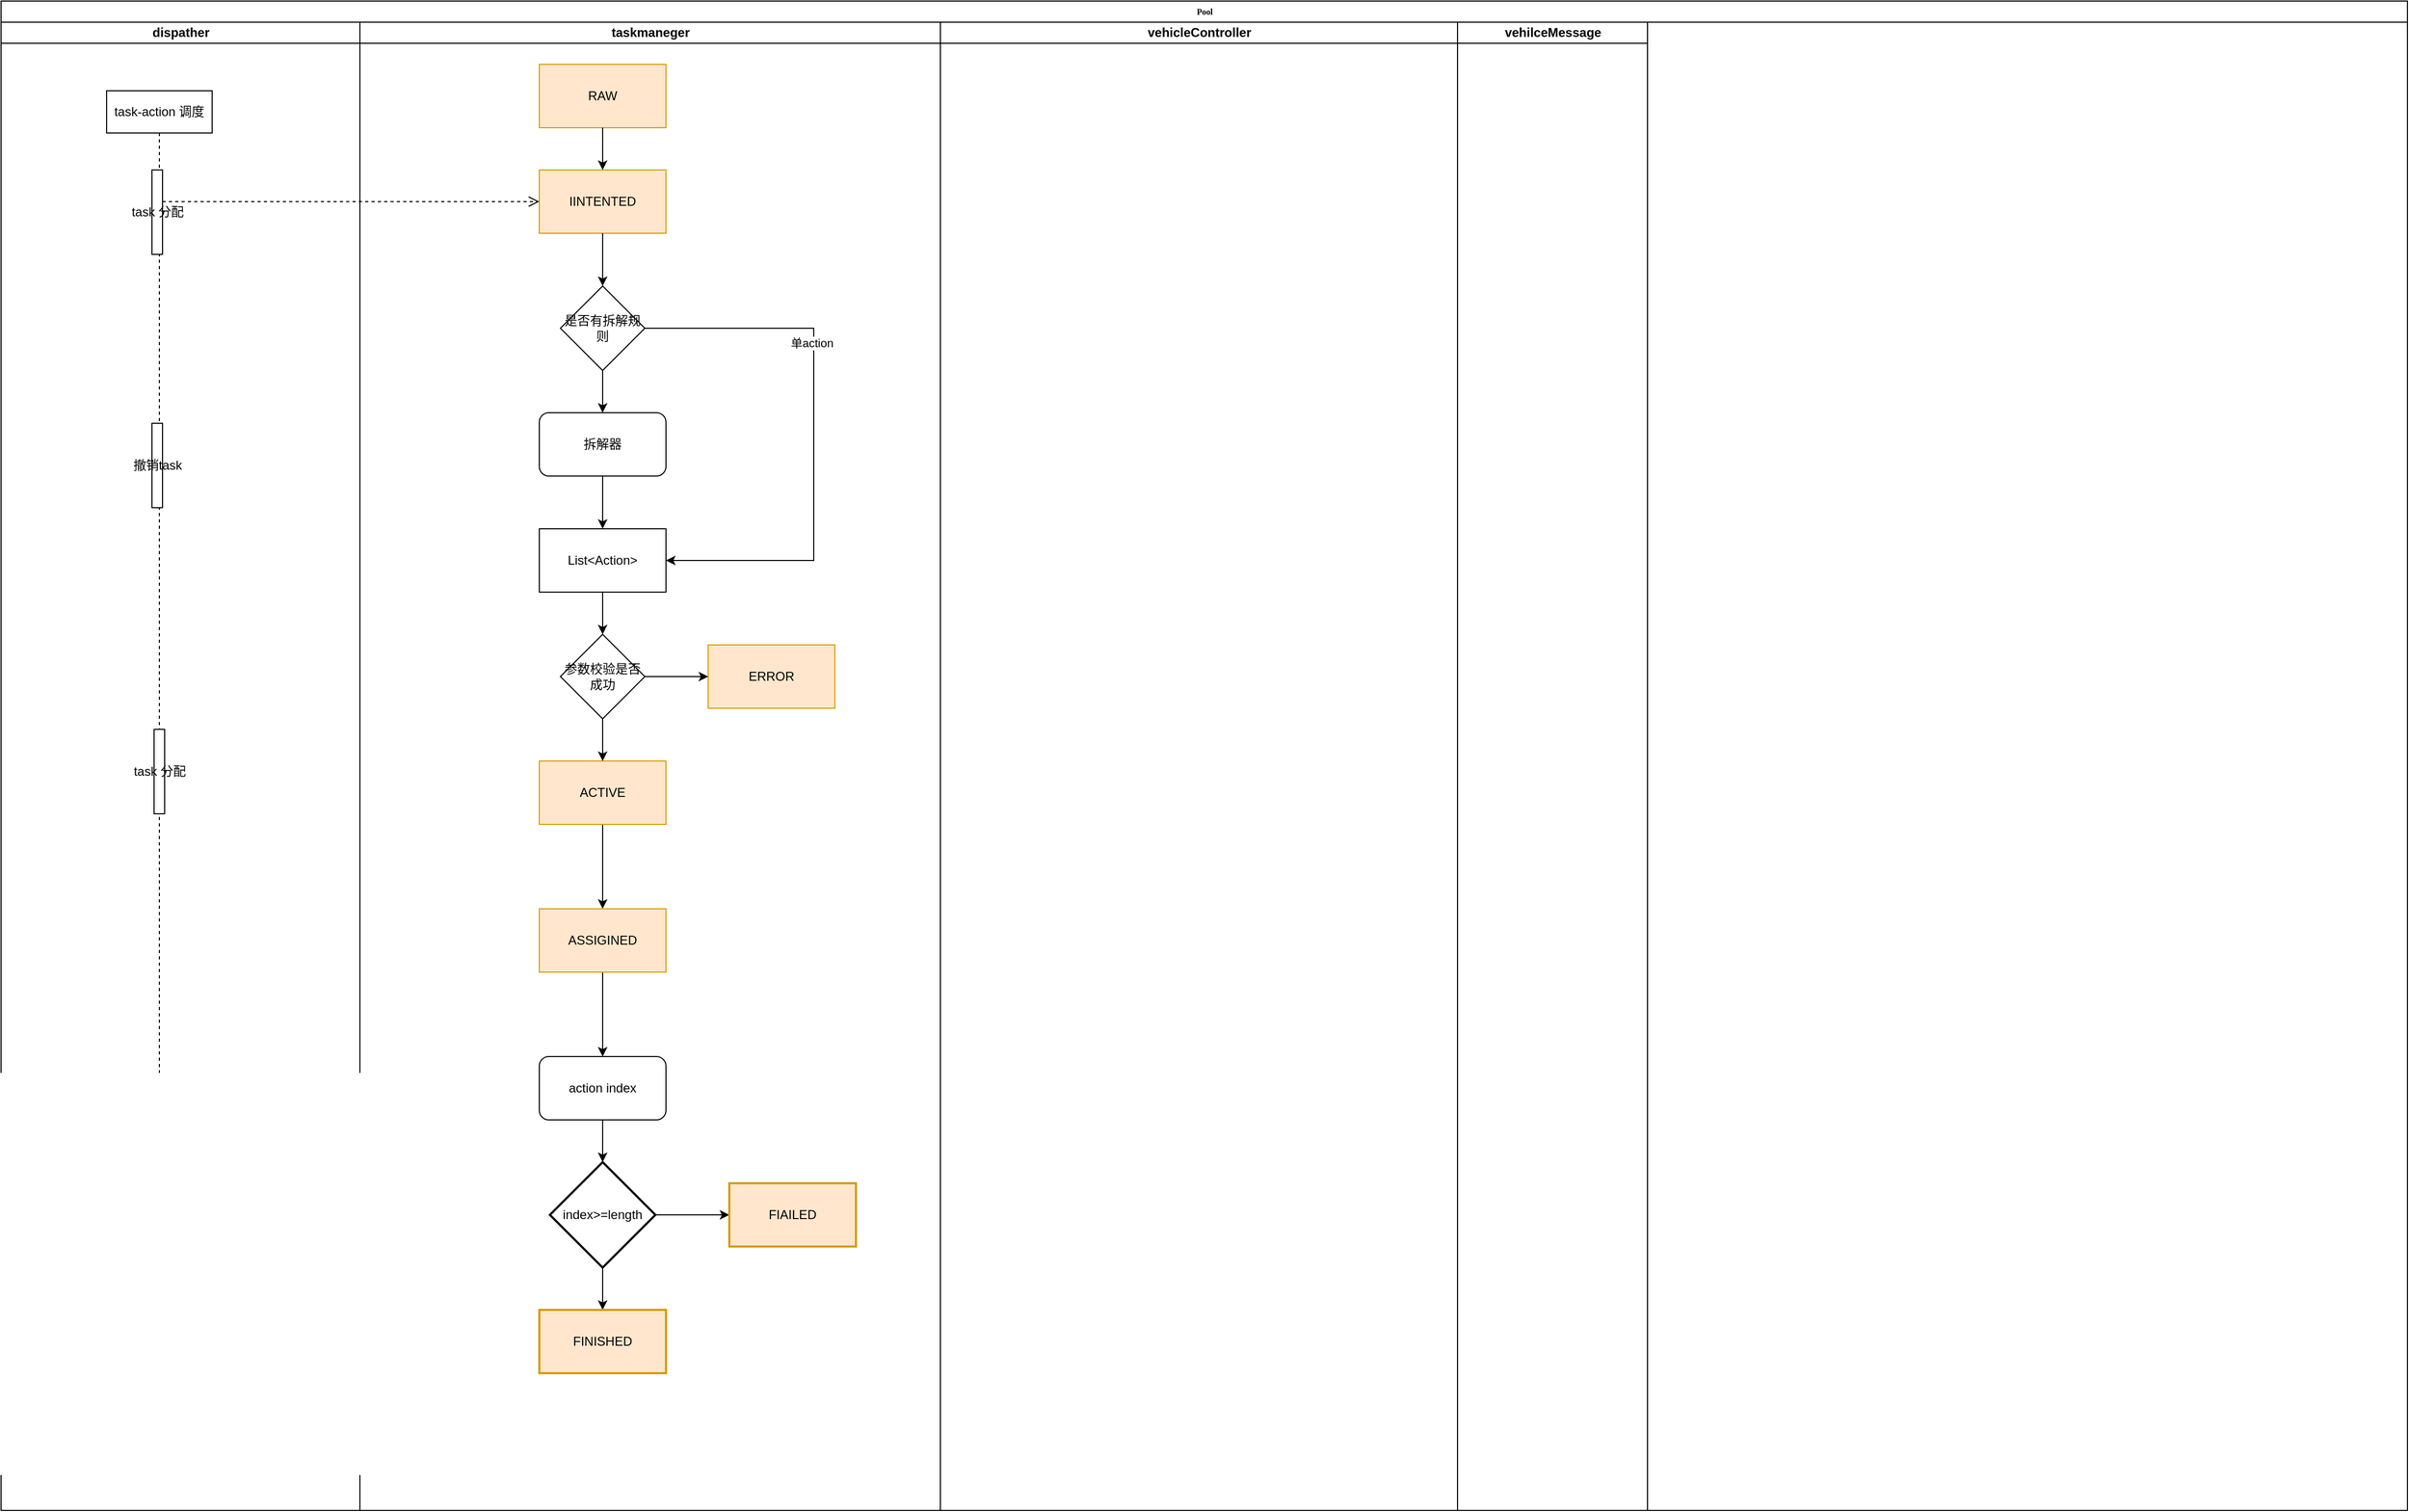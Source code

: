 <mxfile version="21.3.0" type="github">
  <diagram name="Page-1" id="74e2e168-ea6b-b213-b513-2b3c1d86103e">
    <mxGraphModel dx="2083" dy="1159" grid="1" gridSize="10" guides="1" tooltips="1" connect="1" arrows="1" fold="1" page="1" pageScale="1" pageWidth="1100" pageHeight="850" background="none" math="0" shadow="0">
      <root>
        <mxCell id="0" />
        <mxCell id="1" parent="0" />
        <mxCell id="77e6c97f196da883-1" value="Pool" style="swimlane;html=1;childLayout=stackLayout;startSize=20;rounded=0;shadow=0;labelBackgroundColor=none;strokeWidth=1;fontFamily=Verdana;fontSize=8;align=center;" parent="1" vertex="1">
          <mxGeometry x="70" y="40" width="2280" height="1430" as="geometry" />
        </mxCell>
        <mxCell id="77e6c97f196da883-2" value="dispather" style="swimlane;html=1;startSize=20;" parent="77e6c97f196da883-1" vertex="1">
          <mxGeometry y="20" width="340" height="1410" as="geometry" />
        </mxCell>
        <mxCell id="TZnVQ1YvP92Jc1uxTdFt-39" value="task-action 调度" style="shape=umlLifeline;perimeter=lifelinePerimeter;whiteSpace=wrap;html=1;container=1;dropTarget=0;collapsible=0;recursiveResize=0;outlineConnect=0;portConstraint=eastwest;newEdgeStyle={&quot;edgeStyle&quot;:&quot;elbowEdgeStyle&quot;,&quot;elbow&quot;:&quot;vertical&quot;,&quot;curved&quot;:0,&quot;rounded&quot;:0};" vertex="1" parent="77e6c97f196da883-2">
          <mxGeometry x="100" y="65" width="100" height="1005" as="geometry" />
        </mxCell>
        <mxCell id="TZnVQ1YvP92Jc1uxTdFt-40" value="task 分配" style="html=1;points=[];perimeter=orthogonalPerimeter;outlineConnect=0;targetShapes=umlLifeline;portConstraint=eastwest;newEdgeStyle={&quot;edgeStyle&quot;:&quot;elbowEdgeStyle&quot;,&quot;elbow&quot;:&quot;vertical&quot;,&quot;curved&quot;:0,&quot;rounded&quot;:0};" vertex="1" parent="TZnVQ1YvP92Jc1uxTdFt-39">
          <mxGeometry x="43" y="75" width="10" height="80" as="geometry" />
        </mxCell>
        <mxCell id="TZnVQ1YvP92Jc1uxTdFt-43" value="task 分配" style="html=1;points=[];perimeter=orthogonalPerimeter;outlineConnect=0;targetShapes=umlLifeline;portConstraint=eastwest;newEdgeStyle={&quot;edgeStyle&quot;:&quot;elbowEdgeStyle&quot;,&quot;elbow&quot;:&quot;vertical&quot;,&quot;curved&quot;:0,&quot;rounded&quot;:0};" vertex="1" parent="TZnVQ1YvP92Jc1uxTdFt-39">
          <mxGeometry x="45" y="605" width="10" height="80" as="geometry" />
        </mxCell>
        <mxCell id="TZnVQ1YvP92Jc1uxTdFt-44" value="撤销task" style="html=1;points=[];perimeter=orthogonalPerimeter;outlineConnect=0;targetShapes=umlLifeline;portConstraint=eastwest;newEdgeStyle={&quot;edgeStyle&quot;:&quot;elbowEdgeStyle&quot;,&quot;elbow&quot;:&quot;vertical&quot;,&quot;curved&quot;:0,&quot;rounded&quot;:0};" vertex="1" parent="TZnVQ1YvP92Jc1uxTdFt-39">
          <mxGeometry x="43" y="315" width="10" height="80" as="geometry" />
        </mxCell>
        <mxCell id="77e6c97f196da883-3" value="taskmaneger" style="swimlane;html=1;startSize=20;" parent="77e6c97f196da883-1" vertex="1">
          <mxGeometry x="340" y="20" width="550" height="1410" as="geometry" />
        </mxCell>
        <mxCell id="TZnVQ1YvP92Jc1uxTdFt-1" value="RAW" style="whiteSpace=wrap;html=1;fillColor=#ffe6cc;strokeColor=#d79b00;" vertex="1" parent="77e6c97f196da883-3">
          <mxGeometry x="170" y="40" width="120" height="60" as="geometry" />
        </mxCell>
        <mxCell id="TZnVQ1YvP92Jc1uxTdFt-2" value="IINTENTED" style="whiteSpace=wrap;html=1;fillColor=#ffe6cc;strokeColor=#d79b00;" vertex="1" parent="77e6c97f196da883-3">
          <mxGeometry x="170" y="140" width="120" height="60" as="geometry" />
        </mxCell>
        <mxCell id="TZnVQ1YvP92Jc1uxTdFt-3" value="" style="edgeStyle=orthogonalEdgeStyle;rounded=0;orthogonalLoop=1;jettySize=auto;html=1;" edge="1" parent="77e6c97f196da883-3" source="TZnVQ1YvP92Jc1uxTdFt-1" target="TZnVQ1YvP92Jc1uxTdFt-2">
          <mxGeometry relative="1" as="geometry" />
        </mxCell>
        <mxCell id="TZnVQ1YvP92Jc1uxTdFt-46" value="" style="edgeStyle=orthogonalEdgeStyle;rounded=0;orthogonalLoop=1;jettySize=auto;html=1;" edge="1" parent="77e6c97f196da883-3" source="TZnVQ1YvP92Jc1uxTdFt-4" target="TZnVQ1YvP92Jc1uxTdFt-45">
          <mxGeometry relative="1" as="geometry" />
        </mxCell>
        <mxCell id="TZnVQ1YvP92Jc1uxTdFt-4" value="ACTIVE" style="whiteSpace=wrap;html=1;fillColor=#ffe6cc;strokeColor=#d79b00;" vertex="1" parent="77e6c97f196da883-3">
          <mxGeometry x="170" y="700" width="120" height="60" as="geometry" />
        </mxCell>
        <mxCell id="TZnVQ1YvP92Jc1uxTdFt-6" value="ERROR" style="whiteSpace=wrap;html=1;fillColor=#ffe6cc;strokeColor=#d79b00;" vertex="1" parent="77e6c97f196da883-3">
          <mxGeometry x="330" y="590" width="120" height="60" as="geometry" />
        </mxCell>
        <mxCell id="TZnVQ1YvP92Jc1uxTdFt-10" value="是否有拆解规则" style="rhombus;whiteSpace=wrap;html=1;" vertex="1" parent="77e6c97f196da883-3">
          <mxGeometry x="190" y="250" width="80" height="80" as="geometry" />
        </mxCell>
        <mxCell id="TZnVQ1YvP92Jc1uxTdFt-15" value="" style="edgeStyle=orthogonalEdgeStyle;rounded=0;orthogonalLoop=1;jettySize=auto;html=1;" edge="1" parent="77e6c97f196da883-3" source="TZnVQ1YvP92Jc1uxTdFt-2" target="TZnVQ1YvP92Jc1uxTdFt-10">
          <mxGeometry relative="1" as="geometry" />
        </mxCell>
        <mxCell id="TZnVQ1YvP92Jc1uxTdFt-16" value="拆解器" style="whiteSpace=wrap;html=1;rounded=1;" vertex="1" parent="77e6c97f196da883-3">
          <mxGeometry x="170" y="370" width="120" height="60" as="geometry" />
        </mxCell>
        <mxCell id="TZnVQ1YvP92Jc1uxTdFt-17" value="" style="edgeStyle=orthogonalEdgeStyle;rounded=0;orthogonalLoop=1;jettySize=auto;html=1;" edge="1" parent="77e6c97f196da883-3" source="TZnVQ1YvP92Jc1uxTdFt-10" target="TZnVQ1YvP92Jc1uxTdFt-16">
          <mxGeometry relative="1" as="geometry" />
        </mxCell>
        <mxCell id="TZnVQ1YvP92Jc1uxTdFt-21" value="List&amp;lt;Action&amp;gt;" style="whiteSpace=wrap;html=1;" vertex="1" parent="77e6c97f196da883-3">
          <mxGeometry x="170" y="480" width="120" height="60" as="geometry" />
        </mxCell>
        <mxCell id="TZnVQ1YvP92Jc1uxTdFt-22" value="" style="edgeStyle=orthogonalEdgeStyle;rounded=0;orthogonalLoop=1;jettySize=auto;html=1;" edge="1" parent="77e6c97f196da883-3" source="TZnVQ1YvP92Jc1uxTdFt-10" target="TZnVQ1YvP92Jc1uxTdFt-21">
          <mxGeometry relative="1" as="geometry">
            <Array as="points">
              <mxPoint x="430" y="290" />
              <mxPoint x="430" y="510" />
            </Array>
          </mxGeometry>
        </mxCell>
        <mxCell id="TZnVQ1YvP92Jc1uxTdFt-23" value="单action" style="edgeLabel;html=1;align=center;verticalAlign=middle;resizable=0;points=[];" vertex="1" connectable="0" parent="TZnVQ1YvP92Jc1uxTdFt-22">
          <mxGeometry x="-0.333" y="-2" relative="1" as="geometry">
            <mxPoint as="offset" />
          </mxGeometry>
        </mxCell>
        <mxCell id="TZnVQ1YvP92Jc1uxTdFt-29" value="" style="edgeStyle=orthogonalEdgeStyle;rounded=0;orthogonalLoop=1;jettySize=auto;html=1;" edge="1" parent="77e6c97f196da883-3" source="TZnVQ1YvP92Jc1uxTdFt-16" target="TZnVQ1YvP92Jc1uxTdFt-21">
          <mxGeometry relative="1" as="geometry" />
        </mxCell>
        <mxCell id="TZnVQ1YvP92Jc1uxTdFt-28" style="edgeStyle=orthogonalEdgeStyle;rounded=0;orthogonalLoop=1;jettySize=auto;html=1;exitX=0.5;exitY=1;exitDx=0;exitDy=0;" edge="1" parent="77e6c97f196da883-3" source="TZnVQ1YvP92Jc1uxTdFt-21" target="TZnVQ1YvP92Jc1uxTdFt-21">
          <mxGeometry relative="1" as="geometry" />
        </mxCell>
        <mxCell id="TZnVQ1YvP92Jc1uxTdFt-34" value="" style="edgeStyle=orthogonalEdgeStyle;rounded=0;orthogonalLoop=1;jettySize=auto;html=1;" edge="1" parent="77e6c97f196da883-3" source="TZnVQ1YvP92Jc1uxTdFt-32" target="TZnVQ1YvP92Jc1uxTdFt-4">
          <mxGeometry relative="1" as="geometry" />
        </mxCell>
        <mxCell id="TZnVQ1YvP92Jc1uxTdFt-35" value="" style="edgeStyle=orthogonalEdgeStyle;rounded=0;orthogonalLoop=1;jettySize=auto;html=1;" edge="1" parent="77e6c97f196da883-3" source="TZnVQ1YvP92Jc1uxTdFt-32" target="TZnVQ1YvP92Jc1uxTdFt-6">
          <mxGeometry relative="1" as="geometry" />
        </mxCell>
        <mxCell id="TZnVQ1YvP92Jc1uxTdFt-32" value="参数校验是否成功" style="rhombus;whiteSpace=wrap;html=1;" vertex="1" parent="77e6c97f196da883-3">
          <mxGeometry x="190" y="580" width="80" height="80" as="geometry" />
        </mxCell>
        <mxCell id="TZnVQ1YvP92Jc1uxTdFt-33" value="" style="edgeStyle=orthogonalEdgeStyle;rounded=0;orthogonalLoop=1;jettySize=auto;html=1;" edge="1" parent="77e6c97f196da883-3" source="TZnVQ1YvP92Jc1uxTdFt-21" target="TZnVQ1YvP92Jc1uxTdFt-32">
          <mxGeometry relative="1" as="geometry" />
        </mxCell>
        <mxCell id="TZnVQ1YvP92Jc1uxTdFt-48" value="" style="edgeStyle=orthogonalEdgeStyle;rounded=0;orthogonalLoop=1;jettySize=auto;html=1;" edge="1" parent="77e6c97f196da883-3" source="TZnVQ1YvP92Jc1uxTdFt-45" target="TZnVQ1YvP92Jc1uxTdFt-47">
          <mxGeometry relative="1" as="geometry" />
        </mxCell>
        <mxCell id="TZnVQ1YvP92Jc1uxTdFt-45" value="ASSIGINED" style="whiteSpace=wrap;html=1;fillColor=#ffe6cc;strokeColor=#d79b00;" vertex="1" parent="77e6c97f196da883-3">
          <mxGeometry x="170" y="840" width="120" height="60" as="geometry" />
        </mxCell>
        <mxCell id="TZnVQ1YvP92Jc1uxTdFt-52" value="" style="edgeStyle=orthogonalEdgeStyle;rounded=0;orthogonalLoop=1;jettySize=auto;html=1;" edge="1" parent="77e6c97f196da883-3" source="TZnVQ1YvP92Jc1uxTdFt-47" target="TZnVQ1YvP92Jc1uxTdFt-51">
          <mxGeometry relative="1" as="geometry" />
        </mxCell>
        <mxCell id="TZnVQ1YvP92Jc1uxTdFt-47" value="action index" style="rounded=1;whiteSpace=wrap;html=1;" vertex="1" parent="77e6c97f196da883-3">
          <mxGeometry x="170" y="980" width="120" height="60" as="geometry" />
        </mxCell>
        <mxCell id="TZnVQ1YvP92Jc1uxTdFt-54" value="" style="edgeStyle=orthogonalEdgeStyle;rounded=0;orthogonalLoop=1;jettySize=auto;html=1;" edge="1" parent="77e6c97f196da883-3" source="TZnVQ1YvP92Jc1uxTdFt-51" target="TZnVQ1YvP92Jc1uxTdFt-53">
          <mxGeometry relative="1" as="geometry" />
        </mxCell>
        <mxCell id="TZnVQ1YvP92Jc1uxTdFt-56" value="" style="edgeStyle=orthogonalEdgeStyle;rounded=0;orthogonalLoop=1;jettySize=auto;html=1;" edge="1" parent="77e6c97f196da883-3" source="TZnVQ1YvP92Jc1uxTdFt-51" target="TZnVQ1YvP92Jc1uxTdFt-55">
          <mxGeometry relative="1" as="geometry" />
        </mxCell>
        <mxCell id="TZnVQ1YvP92Jc1uxTdFt-51" value="index&amp;gt;=length" style="strokeWidth=2;html=1;shape=mxgraph.flowchart.decision;whiteSpace=wrap;" vertex="1" parent="77e6c97f196da883-3">
          <mxGeometry x="180" y="1080" width="100" height="100" as="geometry" />
        </mxCell>
        <mxCell id="TZnVQ1YvP92Jc1uxTdFt-53" value="FINISHED" style="whiteSpace=wrap;html=1;strokeWidth=2;fillColor=#ffe6cc;strokeColor=#d79b00;" vertex="1" parent="77e6c97f196da883-3">
          <mxGeometry x="170" y="1220" width="120" height="60" as="geometry" />
        </mxCell>
        <mxCell id="TZnVQ1YvP92Jc1uxTdFt-55" value="FIAILED" style="whiteSpace=wrap;html=1;strokeWidth=2;fillColor=#ffe6cc;strokeColor=#d79b00;" vertex="1" parent="77e6c97f196da883-3">
          <mxGeometry x="350" y="1100" width="120" height="60" as="geometry" />
        </mxCell>
        <mxCell id="77e6c97f196da883-4" value="vehicleController" style="swimlane;html=1;startSize=20;" parent="77e6c97f196da883-1" vertex="1">
          <mxGeometry x="890" y="20" width="490" height="1410" as="geometry" />
        </mxCell>
        <mxCell id="77e6c97f196da883-5" value="vehilceMessage" style="swimlane;html=1;startSize=20;" parent="77e6c97f196da883-1" vertex="1">
          <mxGeometry x="1380" y="20" width="180" height="1410" as="geometry">
            <mxRectangle x="660" y="20" width="40" height="730" as="alternateBounds" />
          </mxGeometry>
        </mxCell>
        <mxCell id="TZnVQ1YvP92Jc1uxTdFt-42" value="" style="html=1;verticalAlign=bottom;endArrow=open;dashed=1;endSize=8;edgeStyle=elbowEdgeStyle;elbow=vertical;curved=0;rounded=0;" edge="1" source="TZnVQ1YvP92Jc1uxTdFt-40" parent="77e6c97f196da883-1" target="TZnVQ1YvP92Jc1uxTdFt-2">
          <mxGeometry x="0.051" y="5" relative="1" as="geometry">
            <mxPoint x="223" y="235" as="targetPoint" />
            <mxPoint as="offset" />
          </mxGeometry>
        </mxCell>
      </root>
    </mxGraphModel>
  </diagram>
</mxfile>
